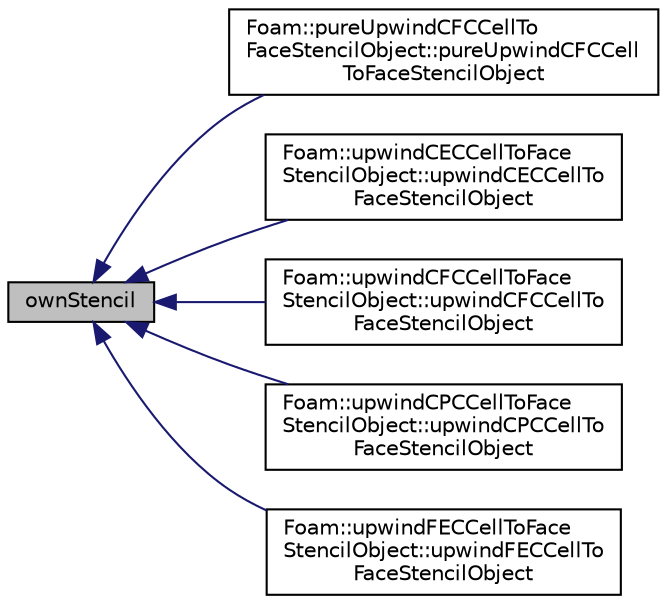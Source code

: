 digraph "ownStencil"
{
  bgcolor="transparent";
  edge [fontname="Helvetica",fontsize="10",labelfontname="Helvetica",labelfontsize="10"];
  node [fontname="Helvetica",fontsize="10",shape=record];
  rankdir="LR";
  Node1 [label="ownStencil",height=0.2,width=0.4,color="black", fillcolor="grey75", style="filled", fontcolor="black"];
  Node1 -> Node2 [dir="back",color="midnightblue",fontsize="10",style="solid",fontname="Helvetica"];
  Node2 [label="Foam::pureUpwindCFCCellTo\lFaceStencilObject::pureUpwindCFCCell\lToFaceStencilObject",height=0.2,width=0.4,color="black",URL="$a02090.html#a57685e7983e08b0af7bd791a5012017b",tooltip="Construct from uncompacted face stencil. "];
  Node1 -> Node3 [dir="back",color="midnightblue",fontsize="10",style="solid",fontname="Helvetica"];
  Node3 [label="Foam::upwindCECCellToFace\lStencilObject::upwindCECCellTo\lFaceStencilObject",height=0.2,width=0.4,color="black",URL="$a02884.html#a1604d2b4a4148e8296f419fda9d7f453",tooltip="Construct from uncompacted face stencil. "];
  Node1 -> Node4 [dir="back",color="midnightblue",fontsize="10",style="solid",fontname="Helvetica"];
  Node4 [label="Foam::upwindCFCCellToFace\lStencilObject::upwindCFCCellTo\lFaceStencilObject",height=0.2,width=0.4,color="black",URL="$a02885.html#a3acb1627b980d76e6f3c09c424005f4f",tooltip="Construct from uncompacted face stencil. "];
  Node1 -> Node5 [dir="back",color="midnightblue",fontsize="10",style="solid",fontname="Helvetica"];
  Node5 [label="Foam::upwindCPCCellToFace\lStencilObject::upwindCPCCellTo\lFaceStencilObject",height=0.2,width=0.4,color="black",URL="$a02886.html#afc74e3f21c5fbba3bae59601165db696",tooltip="Construct from uncompacted face stencil. "];
  Node1 -> Node6 [dir="back",color="midnightblue",fontsize="10",style="solid",fontname="Helvetica"];
  Node6 [label="Foam::upwindFECCellToFace\lStencilObject::upwindFECCellTo\lFaceStencilObject",height=0.2,width=0.4,color="black",URL="$a02887.html#a67d43cff287cd626d9d5b0837b78cefd",tooltip="Construct from uncompacted face stencil. "];
}
